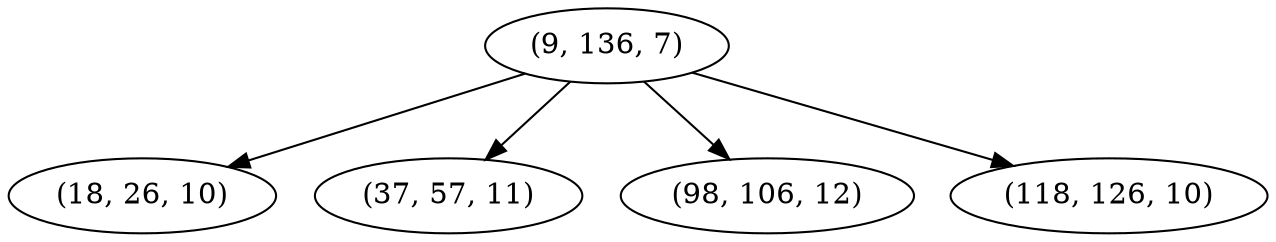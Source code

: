 digraph tree {
    "(9, 136, 7)";
    "(18, 26, 10)";
    "(37, 57, 11)";
    "(98, 106, 12)";
    "(118, 126, 10)";
    "(9, 136, 7)" -> "(18, 26, 10)";
    "(9, 136, 7)" -> "(37, 57, 11)";
    "(9, 136, 7)" -> "(98, 106, 12)";
    "(9, 136, 7)" -> "(118, 126, 10)";
}
